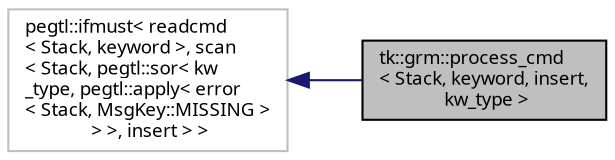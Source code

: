 digraph "tk::grm::process_cmd&lt; Stack, keyword, insert, kw_type &gt;"
{
 // INTERACTIVE_SVG=YES
  bgcolor="transparent";
  edge [fontname="sans-serif",fontsize="9",labelfontname="sans-serif",labelfontsize="9"];
  node [fontname="sans-serif",fontsize="9",shape=record];
  rankdir="LR";
  Node1 [label="tk::grm::process_cmd\l\< Stack, keyword, insert,\l kw_type \>",height=0.2,width=0.4,color="black", fillcolor="grey75", style="filled", fontcolor="black"];
  Node2 -> Node1 [dir="back",color="midnightblue",fontsize="9",style="solid",fontname="sans-serif"];
  Node2 [label="pegtl::ifmust\< readcmd\l\< Stack, keyword \>, scan\l\< Stack, pegtl::sor\< kw\l_type, pegtl::apply\< error\l\< Stack, MsgKey::MISSING \>\l \> \>, insert \> \>",height=0.2,width=0.4,color="grey75"];
}

